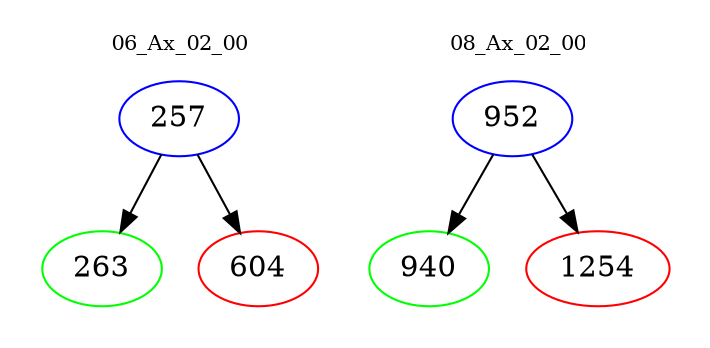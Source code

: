 digraph{
subgraph cluster_0 {
color = white
label = "06_Ax_02_00";
fontsize=10;
T0_257 [label="257", color="blue"]
T0_257 -> T0_263 [color="black"]
T0_263 [label="263", color="green"]
T0_257 -> T0_604 [color="black"]
T0_604 [label="604", color="red"]
}
subgraph cluster_1 {
color = white
label = "08_Ax_02_00";
fontsize=10;
T1_952 [label="952", color="blue"]
T1_952 -> T1_940 [color="black"]
T1_940 [label="940", color="green"]
T1_952 -> T1_1254 [color="black"]
T1_1254 [label="1254", color="red"]
}
}
